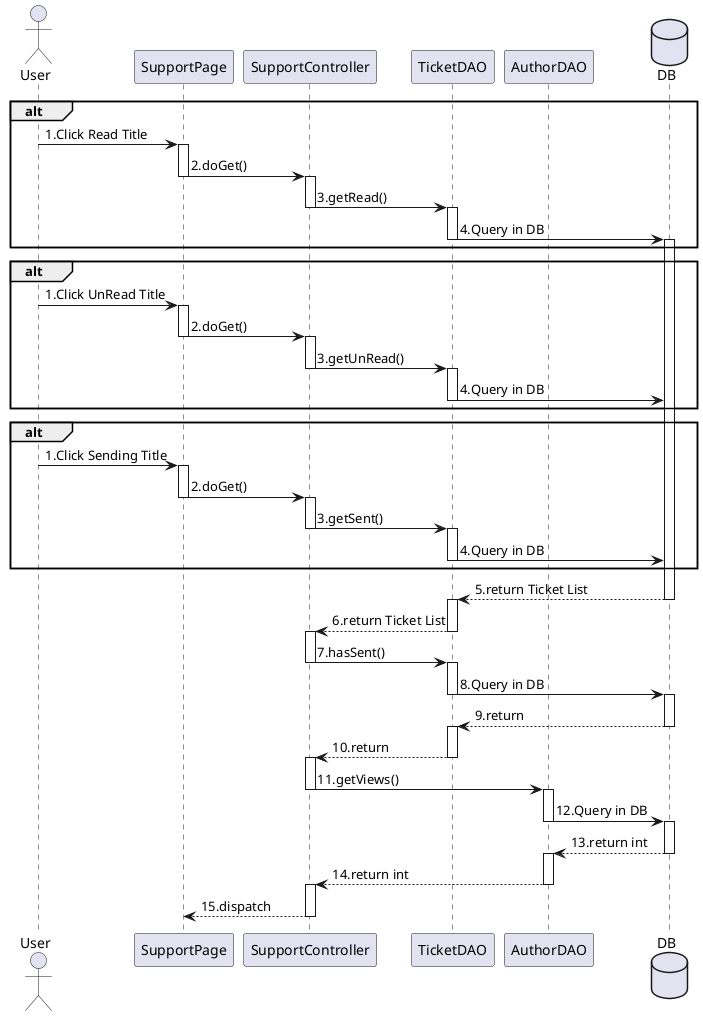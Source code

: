 @startuml

actor       User
participant SupportPage
participant SupportController
participant TicketDAO
participant AuthorDAO
database DB

alt
    User -> SupportPage  ++: 1.Click Read Title
    SupportPage -> SupportController  --++: 2.doGet()
    SupportController -> TicketDAO --++: 3.getRead()
    TicketDAO -> DB --++ : 4.Query in DB
end
alt
    User -> SupportPage  ++: 1.Click UnRead Title
    SupportPage -> SupportController  --++: 2.doGet()
    SupportController -> TicketDAO --++: 3.getUnRead()
    TicketDAO -> DB -- : 4.Query in DB
end
alt
    User -> SupportPage  ++: 1.Click Sending Title
    SupportPage -> SupportController  --++: 2.doGet()
    SupportController -> TicketDAO --++: 3.getSent()
    TicketDAO -> DB  --: 4.Query in DB
end

DB --> TicketDAO --++: 5.return Ticket List
TicketDAO --> SupportController --++: 6.return Ticket List
SupportController -> TicketDAO --++: 7.hasSent()
TicketDAO -> DB --++: 8.Query in DB
DB --> TicketDAO --++: 9.return
TicketDAO --> SupportController --++: 10.return
SupportController -> AuthorDAO --++: 11.getViews()
AuthorDAO -> DB --++: 12.Query in DB
DB --> AuthorDAO --++: 13.return int
AuthorDAO --> SupportController --++: 14.return int
SupportController --> SupportPage --: 15.dispatch


@enduml